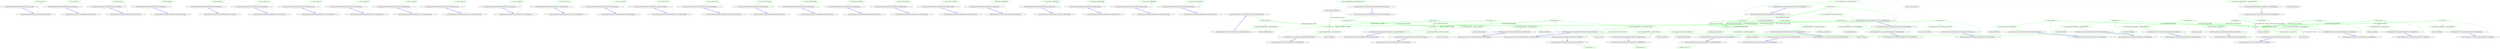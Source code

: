 digraph  {
d1 [cluster="Humanizer.NumberToNumberExtensions.Tens(int)", color=green, community=0, label="-1: return input*10;", span="18-18"];
d0 [cluster="Humanizer.NumberToNumberExtensions.Tens(int)", label="Entry Humanizer.NumberToNumberExtensions.Tens(int)", span="16-16"];
d2 [cluster="Humanizer.NumberToNumberExtensions.Tens(int)", label="Exit Humanizer.NumberToNumberExtensions.Tens(int)", span="16-16"];
d4 [cluster="Humanizer.NumberToNumberExtensions.Tens(uint)", color=green, community=0, label="-1: return input*10;", span="26-26"];
d3 [cluster="Humanizer.NumberToNumberExtensions.Tens(uint)", label="Entry Humanizer.NumberToNumberExtensions.Tens(uint)", span="24-24"];
d5 [cluster="Humanizer.NumberToNumberExtensions.Tens(uint)", label="Exit Humanizer.NumberToNumberExtensions.Tens(uint)", span="24-24"];
d7 [cluster="Humanizer.NumberToNumberExtensions.Tens(long)", color=green, community=0, label="-1: return input*10;", span="34-34"];
d6 [cluster="Humanizer.NumberToNumberExtensions.Tens(long)", label="Entry Humanizer.NumberToNumberExtensions.Tens(long)", span="32-32"];
d8 [cluster="Humanizer.NumberToNumberExtensions.Tens(long)", label="Exit Humanizer.NumberToNumberExtensions.Tens(long)", span="32-32"];
d10 [cluster="Humanizer.NumberToNumberExtensions.Tens(ulong)", color=green, community=0, label="-1: return input*10;", span="42-42"];
d9 [cluster="Humanizer.NumberToNumberExtensions.Tens(ulong)", label="Entry Humanizer.NumberToNumberExtensions.Tens(ulong)", span="40-40"];
d11 [cluster="Humanizer.NumberToNumberExtensions.Tens(ulong)", label="Exit Humanizer.NumberToNumberExtensions.Tens(ulong)", span="40-40"];
d13 [cluster="Humanizer.NumberToNumberExtensions.Tens(double)", color=green, community=0, label="-1: return input*10;", span="50-50"];
d12 [cluster="Humanizer.NumberToNumberExtensions.Tens(double)", label="Entry Humanizer.NumberToNumberExtensions.Tens(double)", span="48-48"];
d14 [cluster="Humanizer.NumberToNumberExtensions.Tens(double)", label="Exit Humanizer.NumberToNumberExtensions.Tens(double)", span="48-48"];
d16 [cluster="Humanizer.NumberToNumberExtensions.Hundreds(int)", color=green, community=0, label="-1: return input*100;", span="58-58"];
d15 [cluster="Humanizer.NumberToNumberExtensions.Hundreds(int)", label="Entry Humanizer.NumberToNumberExtensions.Hundreds(int)", span="56-56"];
d17 [cluster="Humanizer.NumberToNumberExtensions.Hundreds(int)", label="Exit Humanizer.NumberToNumberExtensions.Hundreds(int)", span="56-56"];
d19 [cluster="Humanizer.NumberToNumberExtensions.Hundreds(uint)", color=green, community=0, label="-1: return input*100;", span="66-66"];
d18 [cluster="Humanizer.NumberToNumberExtensions.Hundreds(uint)", label="Entry Humanizer.NumberToNumberExtensions.Hundreds(uint)", span="64-64"];
d20 [cluster="Humanizer.NumberToNumberExtensions.Hundreds(uint)", label="Exit Humanizer.NumberToNumberExtensions.Hundreds(uint)", span="64-64"];
d22 [cluster="Humanizer.NumberToNumberExtensions.Hundreds(long)", color=green, community=0, label="-1: return input*100;", span="74-74"];
d21 [cluster="Humanizer.NumberToNumberExtensions.Hundreds(long)", label="Entry Humanizer.NumberToNumberExtensions.Hundreds(long)", span="72-72"];
d23 [cluster="Humanizer.NumberToNumberExtensions.Hundreds(long)", label="Exit Humanizer.NumberToNumberExtensions.Hundreds(long)", span="72-72"];
d25 [cluster="Humanizer.NumberToNumberExtensions.Hundreds(ulong)", color=green, community=0, label="-1: return input*100;", span="82-82"];
d24 [cluster="Humanizer.NumberToNumberExtensions.Hundreds(ulong)", label="Entry Humanizer.NumberToNumberExtensions.Hundreds(ulong)", span="80-80"];
d26 [cluster="Humanizer.NumberToNumberExtensions.Hundreds(ulong)", label="Exit Humanizer.NumberToNumberExtensions.Hundreds(ulong)", span="80-80"];
d28 [cluster="Humanizer.NumberToNumberExtensions.Hundreds(double)", color=green, community=0, label="-1: return input*100;", span="90-90"];
d27 [cluster="Humanizer.NumberToNumberExtensions.Hundreds(double)", label="Entry Humanizer.NumberToNumberExtensions.Hundreds(double)", span="88-88"];
d29 [cluster="Humanizer.NumberToNumberExtensions.Hundreds(double)", label="Exit Humanizer.NumberToNumberExtensions.Hundreds(double)", span="88-88"];
d31 [cluster="Humanizer.NumberToNumberExtensions.Thousands(int)", color=green, community=0, label="-1: return input*1000;", span="98-98"];
d30 [cluster="Humanizer.NumberToNumberExtensions.Thousands(int)", label="Entry Humanizer.NumberToNumberExtensions.Thousands(int)", span="96-96"];
d32 [cluster="Humanizer.NumberToNumberExtensions.Thousands(int)", label="Exit Humanizer.NumberToNumberExtensions.Thousands(int)", span="96-96"];
d34 [cluster="Humanizer.NumberToNumberExtensions.Thousands(uint)", color=green, community=0, label="-1: return input*1000;", span="106-106"];
d33 [cluster="Humanizer.NumberToNumberExtensions.Thousands(uint)", label="Entry Humanizer.NumberToNumberExtensions.Thousands(uint)", span="104-104"];
d35 [cluster="Humanizer.NumberToNumberExtensions.Thousands(uint)", label="Exit Humanizer.NumberToNumberExtensions.Thousands(uint)", span="104-104"];
d37 [cluster="Humanizer.NumberToNumberExtensions.Thousands(long)", color=green, community=0, label="-1: return input*1000;", span="114-114"];
d36 [cluster="Humanizer.NumberToNumberExtensions.Thousands(long)", label="Entry Humanizer.NumberToNumberExtensions.Thousands(long)", span="112-112"];
d38 [cluster="Humanizer.NumberToNumberExtensions.Thousands(long)", label="Exit Humanizer.NumberToNumberExtensions.Thousands(long)", span="112-112"];
d40 [cluster="Humanizer.NumberToNumberExtensions.Thousands(ulong)", color=green, community=0, label="-1: return input*1000;", span="122-122"];
d39 [cluster="Humanizer.NumberToNumberExtensions.Thousands(ulong)", label="Entry Humanizer.NumberToNumberExtensions.Thousands(ulong)", span="120-120"];
d41 [cluster="Humanizer.NumberToNumberExtensions.Thousands(ulong)", label="Exit Humanizer.NumberToNumberExtensions.Thousands(ulong)", span="120-120"];
d43 [cluster="Humanizer.NumberToNumberExtensions.Thousands(double)", color=green, community=0, label="-1: return input*1000;", span="130-130"];
d42 [cluster="Humanizer.NumberToNumberExtensions.Thousands(double)", label="Entry Humanizer.NumberToNumberExtensions.Thousands(double)", span="128-128"];
d44 [cluster="Humanizer.NumberToNumberExtensions.Thousands(double)", label="Exit Humanizer.NumberToNumberExtensions.Thousands(double)", span="128-128"];
d46 [cluster="Humanizer.NumberToNumberExtensions.Millions(int)", color=green, community=0, label="-1: return input*1000000;", span="138-138"];
d45 [cluster="Humanizer.NumberToNumberExtensions.Millions(int)", label="Entry Humanizer.NumberToNumberExtensions.Millions(int)", span="136-136"];
d47 [cluster="Humanizer.NumberToNumberExtensions.Millions(int)", label="Exit Humanizer.NumberToNumberExtensions.Millions(int)", span="136-136"];
d49 [cluster="Humanizer.NumberToNumberExtensions.Millions(uint)", color=green, community=0, label="-1: return input*1000000;", span="146-146"];
d48 [cluster="Humanizer.NumberToNumberExtensions.Millions(uint)", label="Entry Humanizer.NumberToNumberExtensions.Millions(uint)", span="144-144"];
d50 [cluster="Humanizer.NumberToNumberExtensions.Millions(uint)", label="Exit Humanizer.NumberToNumberExtensions.Millions(uint)", span="144-144"];
d52 [cluster="Humanizer.NumberToNumberExtensions.Millions(long)", color=green, community=0, label="-1: return input*1000000;", span="154-154"];
d51 [cluster="Humanizer.NumberToNumberExtensions.Millions(long)", label="Entry Humanizer.NumberToNumberExtensions.Millions(long)", span="152-152"];
d53 [cluster="Humanizer.NumberToNumberExtensions.Millions(long)", label="Exit Humanizer.NumberToNumberExtensions.Millions(long)", span="152-152"];
d55 [cluster="Humanizer.NumberToNumberExtensions.Millions(ulong)", color=green, community=0, label="-1: return input*1000000;", span="162-162"];
d54 [cluster="Humanizer.NumberToNumberExtensions.Millions(ulong)", label="Entry Humanizer.NumberToNumberExtensions.Millions(ulong)", span="160-160"];
d56 [cluster="Humanizer.NumberToNumberExtensions.Millions(ulong)", label="Exit Humanizer.NumberToNumberExtensions.Millions(ulong)", span="160-160"];
d58 [cluster="Humanizer.NumberToNumberExtensions.Millions(double)", color=green, community=0, label="-1: return input*1000000;", span="170-170"];
d57 [cluster="Humanizer.NumberToNumberExtensions.Millions(double)", label="Entry Humanizer.NumberToNumberExtensions.Millions(double)", span="168-168"];
d59 [cluster="Humanizer.NumberToNumberExtensions.Millions(double)", label="Exit Humanizer.NumberToNumberExtensions.Millions(double)", span="168-168"];
d61 [cluster="Humanizer.NumberToNumberExtensions.Billions(int)", color=green, community=0, label="-1: return input*1000000000;", span="178-178"];
d60 [cluster="Humanizer.NumberToNumberExtensions.Billions(int)", label="Entry Humanizer.NumberToNumberExtensions.Billions(int)", span="176-176"];
d62 [cluster="Humanizer.NumberToNumberExtensions.Billions(int)", label="Exit Humanizer.NumberToNumberExtensions.Billions(int)", span="176-176"];
d64 [cluster="Humanizer.NumberToNumberExtensions.Billions(uint)", color=green, community=0, label="-1: return input*1000000000;", span="186-186"];
d63 [cluster="Humanizer.NumberToNumberExtensions.Billions(uint)", label="Entry Humanizer.NumberToNumberExtensions.Billions(uint)", span="184-184"];
d65 [cluster="Humanizer.NumberToNumberExtensions.Billions(uint)", label="Exit Humanizer.NumberToNumberExtensions.Billions(uint)", span="184-184"];
d67 [cluster="Humanizer.NumberToNumberExtensions.Billions(long)", color=green, community=0, label="-1: return input*1000000000;", span="194-194"];
d66 [cluster="Humanizer.NumberToNumberExtensions.Billions(long)", label="Entry Humanizer.NumberToNumberExtensions.Billions(long)", span="192-192"];
d68 [cluster="Humanizer.NumberToNumberExtensions.Billions(long)", label="Exit Humanizer.NumberToNumberExtensions.Billions(long)", span="192-192"];
d70 [cluster="Humanizer.NumberToNumberExtensions.Billions(ulong)", color=green, community=0, label="-1: return input*1000000000;", span="202-202"];
d69 [cluster="Humanizer.NumberToNumberExtensions.Billions(ulong)", label="Entry Humanizer.NumberToNumberExtensions.Billions(ulong)", span="200-200"];
d71 [cluster="Humanizer.NumberToNumberExtensions.Billions(ulong)", label="Exit Humanizer.NumberToNumberExtensions.Billions(ulong)", span="200-200"];
d73 [cluster="Humanizer.NumberToNumberExtensions.Billions(double)", color=green, community=0, label="-1: return input*1000000000;", span="210-210"];
d72 [cluster="Humanizer.NumberToNumberExtensions.Billions(double)", label="Entry Humanizer.NumberToNumberExtensions.Billions(double)", span="208-208"];
d74 [cluster="Humanizer.NumberToNumberExtensions.Billions(double)", label="Exit Humanizer.NumberToNumberExtensions.Billions(double)", span="208-208"];
m0_96 [cluster="Humanizer.Tests.NumberToNumberTests.DoubleToMillions()", file="NumberToNumberTests.cs", label="Entry Humanizer.Tests.NumberToNumberTests.DoubleToMillions()", span="140-140"];
m0_97 [cluster="Humanizer.Tests.NumberToNumberTests.DoubleToMillions()", color=green, community=0, file="NumberToNumberTests.cs", label="-1: double number = 4", span="142-142"];
m0_98 [cluster="Humanizer.Tests.NumberToNumberTests.DoubleToMillions()", color=green, community=0, file="NumberToNumberTests.cs", label="-1: Assert.Equal(4000000d, number.Millions())", span="143-143"];
m0_99 [cluster="Humanizer.Tests.NumberToNumberTests.DoubleToMillions()", file="NumberToNumberTests.cs", label="Exit Humanizer.Tests.NumberToNumberTests.DoubleToMillions()", span="140-140"];
m0_80 [cluster="int.Millions()", file="NumberToNumberTests.cs", label="Entry int.Millions()", span="136-136"];
m0_71 [cluster="Humanizer.Tests.NumberToNumberTests.DoubleToThousands()", file="NumberToNumberTests.cs", label="Entry Humanizer.Tests.NumberToNumberTests.DoubleToThousands()", span="105-105"];
m0_72 [cluster="Humanizer.Tests.NumberToNumberTests.DoubleToThousands()", color=green, community=0, file="NumberToNumberTests.cs", label="-1: double number = 3", span="107-107"];
m0_73 [cluster="Humanizer.Tests.NumberToNumberTests.DoubleToThousands()", color=green, community=0, file="NumberToNumberTests.cs", label="-1: Assert.Equal(3000d, number.Thousands())", span="108-108"];
m0_74 [cluster="Humanizer.Tests.NumberToNumberTests.DoubleToThousands()", file="NumberToNumberTests.cs", label="Exit Humanizer.Tests.NumberToNumberTests.DoubleToThousands()", span="105-105"];
m0_85 [cluster="uint.Millions()", file="NumberToNumberTests.cs", label="Entry uint.Millions()", span="144-144"];
m0_125 [cluster="double.Billions()", file="NumberToNumberTests.cs", label="Entry double.Billions()", span="208-208"];
m0_116 [cluster="Humanizer.Tests.NumberToNumberTests.UlongToBillions()", file="NumberToNumberTests.cs", label="Entry Humanizer.Tests.NumberToNumberTests.UlongToBillions()", span="168-168"];
m0_117 [cluster="Humanizer.Tests.NumberToNumberTests.UlongToBillions()", color=green, community=0, file="NumberToNumberTests.cs", label="-1: ulong number = 1", span="170-170"];
m0_118 [cluster="Humanizer.Tests.NumberToNumberTests.UlongToBillions()", color=green, community=0, file="NumberToNumberTests.cs", label="-1: Assert.Equal(1000000000UL, number.Billions())", span="171-171"];
m0_119 [cluster="Humanizer.Tests.NumberToNumberTests.UlongToBillions()", file="NumberToNumberTests.cs", label="Exit Humanizer.Tests.NumberToNumberTests.UlongToBillions()", span="168-168"];
m0_31 [cluster="Humanizer.Tests.NumberToNumberTests.UintToHundreds()", file="NumberToNumberTests.cs", label="Entry Humanizer.Tests.NumberToNumberTests.UintToHundreds()", span="49-49"];
m0_32 [cluster="Humanizer.Tests.NumberToNumberTests.UintToHundreds()", color=green, community=0, file="NumberToNumberTests.cs", label="-1: uint number = 2", span="51-51"];
m0_33 [cluster="Humanizer.Tests.NumberToNumberTests.UintToHundreds()", color=green, community=0, file="NumberToNumberTests.cs", label="-1: Assert.Equal(200U, number.Hundreds())", span="52-52"];
m0_34 [cluster="Humanizer.Tests.NumberToNumberTests.UintToHundreds()", file="NumberToNumberTests.cs", label="Exit Humanizer.Tests.NumberToNumberTests.UintToHundreds()", span="49-49"];
m0_45 [cluster="ulong.Hundreds()", file="NumberToNumberTests.cs", label="Entry ulong.Hundreds()", span="80-80"];
m0_5 [cluster="Unk.Equal", file="NumberToNumberTests.cs", label="Entry Unk.Equal", span=""];
m0_60 [cluster="uint.Thousands()", file="NumberToNumberTests.cs", label="Entry uint.Thousands()", span="104-104"];
m0_6 [cluster="Humanizer.Tests.NumberToNumberTests.UintToTens()", file="NumberToNumberTests.cs", label="Entry Humanizer.Tests.NumberToNumberTests.UintToTens()", span="14-14"];
m0_7 [cluster="Humanizer.Tests.NumberToNumberTests.UintToTens()", color=green, community=0, file="NumberToNumberTests.cs", label="-1: uint number = 1", span="16-16"];
m0_8 [cluster="Humanizer.Tests.NumberToNumberTests.UintToTens()", color=green, community=0, file="NumberToNumberTests.cs", label="-1: Assert.Equal(10U, number.Tens())", span="17-17"];
m0_9 [cluster="Humanizer.Tests.NumberToNumberTests.UintToTens()", file="NumberToNumberTests.cs", label="Exit Humanizer.Tests.NumberToNumberTests.UintToTens()", span="14-14"];
m0_110 [cluster="uint.Billions()", file="NumberToNumberTests.cs", label="Entry uint.Billions()", span="184-184"];
m0_120 [cluster="ulong.Billions()", file="NumberToNumberTests.cs", label="Entry ulong.Billions()", span="200-200"];
m0_41 [cluster="Humanizer.Tests.NumberToNumberTests.UlongToHundreds()", file="NumberToNumberTests.cs", label="Entry Humanizer.Tests.NumberToNumberTests.UlongToHundreds()", span="63-63"];
m0_42 [cluster="Humanizer.Tests.NumberToNumberTests.UlongToHundreds()", color=green, community=0, file="NumberToNumberTests.cs", label="-1: ulong number = 2", span="65-65"];
m0_43 [cluster="Humanizer.Tests.NumberToNumberTests.UlongToHundreds()", color=green, community=0, file="NumberToNumberTests.cs", label="-1: Assert.Equal(200UL, number.Hundreds())", span="66-66"];
m0_44 [cluster="Humanizer.Tests.NumberToNumberTests.UlongToHundreds()", file="NumberToNumberTests.cs", label="Exit Humanizer.Tests.NumberToNumberTests.UlongToHundreds()", span="63-63"];
m0_21 [cluster="Humanizer.Tests.NumberToNumberTests.DoubleToTens()", file="NumberToNumberTests.cs", label="Entry Humanizer.Tests.NumberToNumberTests.DoubleToTens()", span="35-35"];
m0_22 [cluster="Humanizer.Tests.NumberToNumberTests.DoubleToTens()", color=green, community=0, file="NumberToNumberTests.cs", label="-1: double number = 1", span="37-37"];
m0_23 [cluster="Humanizer.Tests.NumberToNumberTests.DoubleToTens()", color=green, community=0, file="NumberToNumberTests.cs", label="-1: Assert.Equal(10d, number.Tens())", span="38-38"];
m0_24 [cluster="Humanizer.Tests.NumberToNumberTests.DoubleToTens()", file="NumberToNumberTests.cs", label="Exit Humanizer.Tests.NumberToNumberTests.DoubleToTens()", span="35-35"];
m0_50 [cluster="double.Hundreds()", file="NumberToNumberTests.cs", label="Entry double.Hundreds()", span="88-88"];
m0_35 [cluster="uint.Hundreds()", file="NumberToNumberTests.cs", label="Entry uint.Hundreds()", span="64-64"];
m0_111 [cluster="Humanizer.Tests.NumberToNumberTests.LongToBillions()", file="NumberToNumberTests.cs", label="Entry Humanizer.Tests.NumberToNumberTests.LongToBillions()", span="161-161"];
m0_112 [cluster="Humanizer.Tests.NumberToNumberTests.LongToBillions()", color=green, community=0, file="NumberToNumberTests.cs", label="-1: long number = 1", span="163-163"];
m0_113 [cluster="Humanizer.Tests.NumberToNumberTests.LongToBillions()", color=green, community=0, file="NumberToNumberTests.cs", label="-1: Assert.Equal(1000000000L, number.Billions())", span="164-164"];
m0_114 [cluster="Humanizer.Tests.NumberToNumberTests.LongToBillions()", file="NumberToNumberTests.cs", label="Exit Humanizer.Tests.NumberToNumberTests.LongToBillions()", span="161-161"];
m0_121 [cluster="Humanizer.Tests.NumberToNumberTests.DoubleToBillions()", file="NumberToNumberTests.cs", label="Entry Humanizer.Tests.NumberToNumberTests.DoubleToBillions()", span="175-175"];
m0_122 [cluster="Humanizer.Tests.NumberToNumberTests.DoubleToBillions()", color=green, community=0, file="NumberToNumberTests.cs", label="-1: double number = 1", span="177-177"];
m0_123 [cluster="Humanizer.Tests.NumberToNumberTests.DoubleToBillions()", color=green, community=0, file="NumberToNumberTests.cs", label="-1: Assert.Equal(1000000000d, number.Billions())", span="178-178"];
m0_124 [cluster="Humanizer.Tests.NumberToNumberTests.DoubleToBillions()", file="NumberToNumberTests.cs", label="Exit Humanizer.Tests.NumberToNumberTests.DoubleToBillions()", span="175-175"];
m0_61 [cluster="Humanizer.Tests.NumberToNumberTests.LongToThousands()", file="NumberToNumberTests.cs", label="Entry Humanizer.Tests.NumberToNumberTests.LongToThousands()", span="91-91"];
m0_62 [cluster="Humanizer.Tests.NumberToNumberTests.LongToThousands()", color=green, community=0, file="NumberToNumberTests.cs", label="-1: long number = 3", span="93-93"];
m0_63 [cluster="Humanizer.Tests.NumberToNumberTests.LongToThousands()", color=green, community=0, file="NumberToNumberTests.cs", label="-1: Assert.Equal(3000L, number.Thousands())", span="94-94"];
m0_64 [cluster="Humanizer.Tests.NumberToNumberTests.LongToThousands()", file="NumberToNumberTests.cs", label="Exit Humanizer.Tests.NumberToNumberTests.LongToThousands()", span="91-91"];
m0_55 [cluster="int.Thousands()", file="NumberToNumberTests.cs", label="Entry int.Thousands()", span="96-96"];
m0_20 [cluster="ulong.Tens()", file="NumberToNumberTests.cs", label="Entry ulong.Tens()", span="40-40"];
m0_81 [cluster="Humanizer.Tests.NumberToNumberTests.UintToMillions()", file="NumberToNumberTests.cs", label="Entry Humanizer.Tests.NumberToNumberTests.UintToMillions()", span="119-119"];
m0_82 [cluster="Humanizer.Tests.NumberToNumberTests.UintToMillions()", color=green, community=0, file="NumberToNumberTests.cs", label="-1: uint number = 4", span="121-121"];
m0_83 [cluster="Humanizer.Tests.NumberToNumberTests.UintToMillions()", color=green, community=0, file="NumberToNumberTests.cs", label="-1: Assert.Equal(4000000U, number.Millions())", span="122-122"];
m0_84 [cluster="Humanizer.Tests.NumberToNumberTests.UintToMillions()", file="NumberToNumberTests.cs", label="Exit Humanizer.Tests.NumberToNumberTests.UintToMillions()", span="119-119"];
m0_115 [cluster="long.Billions()", file="NumberToNumberTests.cs", label="Entry long.Billions()", span="192-192"];
m0_76 [cluster="Humanizer.Tests.NumberToNumberTests.IntToMillions()", file="NumberToNumberTests.cs", label="Entry Humanizer.Tests.NumberToNumberTests.IntToMillions()", span="112-112"];
m0_77 [cluster="Humanizer.Tests.NumberToNumberTests.IntToMillions()", color=green, community=0, file="NumberToNumberTests.cs", label="-1: int number = 4", span="114-114"];
m0_78 [cluster="Humanizer.Tests.NumberToNumberTests.IntToMillions()", color=green, community=0, file="NumberToNumberTests.cs", label="-1: Assert.Equal(4000000, number.Millions())", span="115-115"];
m0_79 [cluster="Humanizer.Tests.NumberToNumberTests.IntToMillions()", file="NumberToNumberTests.cs", label="Exit Humanizer.Tests.NumberToNumberTests.IntToMillions()", span="112-112"];
m0_66 [cluster="Humanizer.Tests.NumberToNumberTests.UlongToThousands()", file="NumberToNumberTests.cs", label="Entry Humanizer.Tests.NumberToNumberTests.UlongToThousands()", span="98-98"];
m0_67 [cluster="Humanizer.Tests.NumberToNumberTests.UlongToThousands()", color=green, community=0, file="NumberToNumberTests.cs", label="-1: ulong number = 3", span="100-100"];
m0_68 [cluster="Humanizer.Tests.NumberToNumberTests.UlongToThousands()", color=green, community=0, file="NumberToNumberTests.cs", label="-1: Assert.Equal(3000UL, number.Thousands())", span="101-101"];
m0_69 [cluster="Humanizer.Tests.NumberToNumberTests.UlongToThousands()", file="NumberToNumberTests.cs", label="Exit Humanizer.Tests.NumberToNumberTests.UlongToThousands()", span="98-98"];
m0_25 [cluster="double.Tens()", file="NumberToNumberTests.cs", label="Entry double.Tens()", span="48-48"];
m0_30 [cluster="int.Hundreds()", file="NumberToNumberTests.cs", label="Entry int.Hundreds()", span="56-56"];
m0_86 [cluster="Humanizer.Tests.NumberToNumberTests.LongToMillions()", file="NumberToNumberTests.cs", label="Entry Humanizer.Tests.NumberToNumberTests.LongToMillions()", span="126-126"];
m0_87 [cluster="Humanizer.Tests.NumberToNumberTests.LongToMillions()", color=green, community=0, file="NumberToNumberTests.cs", label="-1: long number = 4", span="128-128"];
m0_88 [cluster="Humanizer.Tests.NumberToNumberTests.LongToMillions()", color=green, community=0, file="NumberToNumberTests.cs", label="-1: Assert.Equal(4000000L, number.Millions())", span="129-129"];
m0_89 [cluster="Humanizer.Tests.NumberToNumberTests.LongToMillions()", file="NumberToNumberTests.cs", label="Exit Humanizer.Tests.NumberToNumberTests.LongToMillions()", span="126-126"];
m0_4 [cluster="int.Tens()", file="NumberToNumberTests.cs", label="Entry int.Tens()", span="16-16"];
m0_51 [cluster="Humanizer.Tests.NumberToNumberTests.IntToThousands()", file="NumberToNumberTests.cs", label="Entry Humanizer.Tests.NumberToNumberTests.IntToThousands()", span="77-77"];
m0_52 [cluster="Humanizer.Tests.NumberToNumberTests.IntToThousands()", color=green, community=0, file="NumberToNumberTests.cs", label="-1: int number = 3", span="79-79"];
m0_53 [cluster="Humanizer.Tests.NumberToNumberTests.IntToThousands()", color=green, community=0, file="NumberToNumberTests.cs", label="-1: Assert.Equal(3000, number.Thousands())", span="80-80"];
m0_54 [cluster="Humanizer.Tests.NumberToNumberTests.IntToThousands()", file="NumberToNumberTests.cs", label="Exit Humanizer.Tests.NumberToNumberTests.IntToThousands()", span="77-77"];
m0_90 [cluster="long.Millions()", file="NumberToNumberTests.cs", label="Entry long.Millions()", span="152-152"];
m0_105 [cluster="int.Billions()", file="NumberToNumberTests.cs", label="Entry int.Billions()", span="176-176"];
m0_11 [cluster="Humanizer.Tests.NumberToNumberTests.LongToTens()", file="NumberToNumberTests.cs", label="Entry Humanizer.Tests.NumberToNumberTests.LongToTens()", span="21-21"];
m0_12 [cluster="Humanizer.Tests.NumberToNumberTests.LongToTens()", color=green, community=0, file="NumberToNumberTests.cs", label="-1: long number = 1", span="23-23"];
m0_13 [cluster="Humanizer.Tests.NumberToNumberTests.LongToTens()", color=green, community=0, file="NumberToNumberTests.cs", label="-1: Assert.Equal(10L, number.Tens())", span="24-24"];
m0_14 [cluster="Humanizer.Tests.NumberToNumberTests.LongToTens()", file="NumberToNumberTests.cs", label="Exit Humanizer.Tests.NumberToNumberTests.LongToTens()", span="21-21"];
m0_75 [cluster="double.Thousands()", file="NumberToNumberTests.cs", label="Entry double.Thousands()", span="128-128"];
m0_15 [cluster="long.Tens()", file="NumberToNumberTests.cs", label="Entry long.Tens()", span="32-32"];
m0_106 [cluster="Humanizer.Tests.NumberToNumberTests.UintToBillions()", file="NumberToNumberTests.cs", label="Entry Humanizer.Tests.NumberToNumberTests.UintToBillions()", span="154-154"];
m0_107 [cluster="Humanizer.Tests.NumberToNumberTests.UintToBillions()", color=green, community=0, file="NumberToNumberTests.cs", label="-1: uint number = 1", span="156-156"];
m0_108 [cluster="Humanizer.Tests.NumberToNumberTests.UintToBillions()", color=green, community=0, file="NumberToNumberTests.cs", label="-1: Assert.Equal(1000000000U, number.Billions())", span="157-157"];
m0_109 [cluster="Humanizer.Tests.NumberToNumberTests.UintToBillions()", file="NumberToNumberTests.cs", label="Exit Humanizer.Tests.NumberToNumberTests.UintToBillions()", span="154-154"];
m0_65 [cluster="long.Thousands()", file="NumberToNumberTests.cs", label="Entry long.Thousands()", span="112-112"];
m0_95 [cluster="ulong.Millions()", file="NumberToNumberTests.cs", label="Entry ulong.Millions()", span="160-160"];
m0_26 [cluster="Humanizer.Tests.NumberToNumberTests.IntToHundreds()", file="NumberToNumberTests.cs", label="Entry Humanizer.Tests.NumberToNumberTests.IntToHundreds()", span="42-42"];
m0_27 [cluster="Humanizer.Tests.NumberToNumberTests.IntToHundreds()", color=green, community=0, file="NumberToNumberTests.cs", label="-1: int number = 2", span="44-44"];
m0_28 [cluster="Humanizer.Tests.NumberToNumberTests.IntToHundreds()", color=green, community=0, file="NumberToNumberTests.cs", label="-1: Assert.Equal(200, number.Hundreds())", span="45-45"];
m0_29 [cluster="Humanizer.Tests.NumberToNumberTests.IntToHundreds()", file="NumberToNumberTests.cs", label="Exit Humanizer.Tests.NumberToNumberTests.IntToHundreds()", span="42-42"];
m0_46 [cluster="Humanizer.Tests.NumberToNumberTests.DoubleToHundreds()", file="NumberToNumberTests.cs", label="Entry Humanizer.Tests.NumberToNumberTests.DoubleToHundreds()", span="70-70"];
m0_47 [cluster="Humanizer.Tests.NumberToNumberTests.DoubleToHundreds()", color=green, community=0, file="NumberToNumberTests.cs", label="-1: double number = 2", span="72-72"];
m0_48 [cluster="Humanizer.Tests.NumberToNumberTests.DoubleToHundreds()", color=green, community=0, file="NumberToNumberTests.cs", label="-1: Assert.Equal(200d, number.Hundreds())", span="73-73"];
m0_49 [cluster="Humanizer.Tests.NumberToNumberTests.DoubleToHundreds()", file="NumberToNumberTests.cs", label="Exit Humanizer.Tests.NumberToNumberTests.DoubleToHundreds()", span="70-70"];
m0_16 [cluster="Humanizer.Tests.NumberToNumberTests.UlongToTens()", file="NumberToNumberTests.cs", label="Entry Humanizer.Tests.NumberToNumberTests.UlongToTens()", span="28-28"];
m0_17 [cluster="Humanizer.Tests.NumberToNumberTests.UlongToTens()", color=green, community=0, file="NumberToNumberTests.cs", label="-1: ulong number = 1", span="30-30"];
m0_18 [cluster="Humanizer.Tests.NumberToNumberTests.UlongToTens()", color=green, community=0, file="NumberToNumberTests.cs", label="-1: Assert.Equal(10UL, number.Tens())", span="31-31"];
m0_19 [cluster="Humanizer.Tests.NumberToNumberTests.UlongToTens()", file="NumberToNumberTests.cs", label="Exit Humanizer.Tests.NumberToNumberTests.UlongToTens()", span="28-28"];
m0_36 [cluster="Humanizer.Tests.NumberToNumberTests.LongToHundreds()", file="NumberToNumberTests.cs", label="Entry Humanizer.Tests.NumberToNumberTests.LongToHundreds()", span="56-56"];
m0_37 [cluster="Humanizer.Tests.NumberToNumberTests.LongToHundreds()", color=green, community=0, file="NumberToNumberTests.cs", label="-1: long number = 2", span="58-58"];
m0_38 [cluster="Humanizer.Tests.NumberToNumberTests.LongToHundreds()", color=green, community=0, file="NumberToNumberTests.cs", label="-1: Assert.Equal(200L, number.Hundreds())", span="59-59"];
m0_39 [cluster="Humanizer.Tests.NumberToNumberTests.LongToHundreds()", file="NumberToNumberTests.cs", label="Exit Humanizer.Tests.NumberToNumberTests.LongToHundreds()", span="56-56"];
m0_40 [cluster="long.Hundreds()", file="NumberToNumberTests.cs", label="Entry long.Hundreds()", span="72-72"];
m0_91 [cluster="Humanizer.Tests.NumberToNumberTests.UlongToMillions()", file="NumberToNumberTests.cs", label="Entry Humanizer.Tests.NumberToNumberTests.UlongToMillions()", span="133-133"];
m0_92 [cluster="Humanizer.Tests.NumberToNumberTests.UlongToMillions()", color=green, community=0, file="NumberToNumberTests.cs", label="-1: ulong number = 4", span="135-135"];
m0_93 [cluster="Humanizer.Tests.NumberToNumberTests.UlongToMillions()", color=green, community=0, file="NumberToNumberTests.cs", label="-1: Assert.Equal(4000000UL, number.Millions())", span="136-136"];
m0_94 [cluster="Humanizer.Tests.NumberToNumberTests.UlongToMillions()", file="NumberToNumberTests.cs", label="Exit Humanizer.Tests.NumberToNumberTests.UlongToMillions()", span="133-133"];
m0_70 [cluster="ulong.Thousands()", file="NumberToNumberTests.cs", label="Entry ulong.Thousands()", span="120-120"];
m0_100 [cluster="double.Millions()", file="NumberToNumberTests.cs", label="Entry double.Millions()", span="168-168"];
m0_101 [cluster="Humanizer.Tests.NumberToNumberTests.IntToBillions()", file="NumberToNumberTests.cs", label="Entry Humanizer.Tests.NumberToNumberTests.IntToBillions()", span="147-147"];
m0_102 [cluster="Humanizer.Tests.NumberToNumberTests.IntToBillions()", color=green, community=0, file="NumberToNumberTests.cs", label="-1: int number = 1", span="149-149"];
m0_103 [cluster="Humanizer.Tests.NumberToNumberTests.IntToBillions()", color=green, community=0, file="NumberToNumberTests.cs", label="-1: Assert.Equal(1000000000, number.Billions())", span="150-150"];
m0_104 [cluster="Humanizer.Tests.NumberToNumberTests.IntToBillions()", file="NumberToNumberTests.cs", label="Exit Humanizer.Tests.NumberToNumberTests.IntToBillions()", span="147-147"];
m0_0 [cluster="Humanizer.Tests.NumberToNumberTests.IntToTens()", file="NumberToNumberTests.cs", label="Entry Humanizer.Tests.NumberToNumberTests.IntToTens()", span="7-7"];
m0_1 [cluster="Humanizer.Tests.NumberToNumberTests.IntToTens()", color=green, community=0, file="NumberToNumberTests.cs", label="-1: int number = 1", span="9-9"];
m0_2 [cluster="Humanizer.Tests.NumberToNumberTests.IntToTens()", color=green, community=0, file="NumberToNumberTests.cs", label="-1: Assert.Equal(10, number.Tens())", span="10-10"];
m0_3 [cluster="Humanizer.Tests.NumberToNumberTests.IntToTens()", file="NumberToNumberTests.cs", label="Exit Humanizer.Tests.NumberToNumberTests.IntToTens()", span="7-7"];
m0_56 [cluster="Humanizer.Tests.NumberToNumberTests.UintToThousands()", file="NumberToNumberTests.cs", label="Entry Humanizer.Tests.NumberToNumberTests.UintToThousands()", span="84-84"];
m0_57 [cluster="Humanizer.Tests.NumberToNumberTests.UintToThousands()", color=green, community=0, file="NumberToNumberTests.cs", label="-1: uint number = 3", span="86-86"];
m0_58 [cluster="Humanizer.Tests.NumberToNumberTests.UintToThousands()", color=green, community=0, file="NumberToNumberTests.cs", label="-1: Assert.Equal(3000U, number.Thousands())", span="87-87"];
m0_59 [cluster="Humanizer.Tests.NumberToNumberTests.UintToThousands()", file="NumberToNumberTests.cs", label="Exit Humanizer.Tests.NumberToNumberTests.UintToThousands()", span="84-84"];
m0_10 [cluster="uint.Tens()", file="NumberToNumberTests.cs", label="Entry uint.Tens()", span="24-24"];
d1 -> d2  [color=green, key=0, style=solid];
d0 -> d1  [color=green, key=0, style=solid];
d2 -> d0  [color=blue, key=0, style=bold];
d4 -> d5  [color=green, key=0, style=solid];
d3 -> d4  [color=green, key=0, style=solid];
d5 -> d3  [color=blue, key=0, style=bold];
d7 -> d8  [color=green, key=0, style=solid];
d6 -> d7  [color=green, key=0, style=solid];
d8 -> d6  [color=blue, key=0, style=bold];
d10 -> d11  [color=green, key=0, style=solid];
d9 -> d10  [color=green, key=0, style=solid];
d11 -> d9  [color=blue, key=0, style=bold];
d13 -> d14  [color=green, key=0, style=solid];
d12 -> d13  [color=green, key=0, style=solid];
d14 -> d12  [color=blue, key=0, style=bold];
d16 -> d17  [color=green, key=0, style=solid];
d15 -> d16  [color=green, key=0, style=solid];
d17 -> d15  [color=blue, key=0, style=bold];
d19 -> d20  [color=green, key=0, style=solid];
d18 -> d19  [color=green, key=0, style=solid];
d20 -> d18  [color=blue, key=0, style=bold];
d22 -> d23  [color=green, key=0, style=solid];
d21 -> d22  [color=green, key=0, style=solid];
d23 -> d21  [color=blue, key=0, style=bold];
d25 -> d26  [color=green, key=0, style=solid];
d24 -> d25  [color=green, key=0, style=solid];
d26 -> d24  [color=blue, key=0, style=bold];
d28 -> d29  [color=green, key=0, style=solid];
d27 -> d28  [color=green, key=0, style=solid];
d29 -> d27  [color=blue, key=0, style=bold];
d31 -> d32  [color=green, key=0, style=solid];
d30 -> d31  [color=green, key=0, style=solid];
d32 -> d30  [color=blue, key=0, style=bold];
d34 -> d35  [color=green, key=0, style=solid];
d33 -> d34  [color=green, key=0, style=solid];
d35 -> d33  [color=blue, key=0, style=bold];
d37 -> d38  [color=green, key=0, style=solid];
d36 -> d37  [color=green, key=0, style=solid];
d38 -> d36  [color=blue, key=0, style=bold];
d40 -> d41  [color=green, key=0, style=solid];
d39 -> d40  [color=green, key=0, style=solid];
d41 -> d39  [color=blue, key=0, style=bold];
d43 -> d44  [color=green, key=0, style=solid];
d42 -> d43  [color=green, key=0, style=solid];
d44 -> d42  [color=blue, key=0, style=bold];
d46 -> d47  [color=green, key=0, style=solid];
d45 -> d46  [color=green, key=0, style=solid];
d47 -> d45  [color=blue, key=0, style=bold];
d49 -> d50  [color=green, key=0, style=solid];
d48 -> d49  [color=green, key=0, style=solid];
d50 -> d48  [color=blue, key=0, style=bold];
d52 -> d53  [color=green, key=0, style=solid];
d51 -> d52  [color=green, key=0, style=solid];
d53 -> d51  [color=blue, key=0, style=bold];
d55 -> d56  [color=green, key=0, style=solid];
d54 -> d55  [color=green, key=0, style=solid];
d56 -> d54  [color=blue, key=0, style=bold];
d58 -> d59  [color=green, key=0, style=solid];
d57 -> d58  [color=green, key=0, style=solid];
d59 -> d57  [color=blue, key=0, style=bold];
d61 -> d62  [color=green, key=0, style=solid];
d60 -> d61  [color=green, key=0, style=solid];
d62 -> d60  [color=blue, key=0, style=bold];
d64 -> d65  [color=green, key=0, style=solid];
d63 -> d64  [color=green, key=0, style=solid];
d65 -> d63  [color=blue, key=0, style=bold];
d67 -> d68  [color=green, key=0, style=solid];
d66 -> d67  [color=green, key=0, style=solid];
d68 -> d66  [color=blue, key=0, style=bold];
d70 -> d71  [color=green, key=0, style=solid];
d69 -> d70  [color=green, key=0, style=solid];
d71 -> d69  [color=blue, key=0, style=bold];
d73 -> d74  [color=green, key=0, style=solid];
d72 -> d73  [color=green, key=0, style=solid];
d74 -> d72  [color=blue, key=0, style=bold];
m0_96 -> m0_97  [color=green, key=0, style=solid];
m0_97 -> m0_77  [color=green, key=3, label="Local variable double number", style=bold];
m0_97 -> m0_98  [color=green, key=0, style=solid];
m0_98 -> m0_99  [color=green, key=0, style=solid];
m0_98 -> m0_100  [color=green, key=2, style=dotted];
m0_98 -> m0_5  [color=green, key=2, style=dotted];
m0_99 -> m0_96  [color=blue, key=0, style=bold];
m0_71 -> m0_72  [color=green, key=0, style=solid];
m0_72 -> m0_52  [color=green, key=3, label="Local variable double number", style=bold];
m0_72 -> m0_73  [color=green, key=0, style=solid];
m0_73 -> m0_74  [color=green, key=0, style=solid];
m0_73 -> m0_75  [color=green, key=2, style=dotted];
m0_73 -> m0_5  [color=green, key=2, style=dotted];
m0_74 -> m0_71  [color=blue, key=0, style=bold];
m0_116 -> m0_117  [color=green, key=0, style=solid];
m0_117 -> m0_1  [color=green, key=3, label="Local variable ulong number", style=bold];
m0_117 -> m0_118  [color=green, key=0, style=solid];
m0_118 -> m0_119  [color=green, key=0, style=solid];
m0_118 -> m0_120  [color=green, key=2, style=dotted];
m0_118 -> m0_5  [color=green, key=2, style=dotted];
m0_119 -> m0_116  [color=blue, key=0, style=bold];
m0_31 -> m0_32  [color=green, key=0, style=solid];
m0_32 -> m0_27  [color=green, key=3, label="Local variable uint number", style=bold];
m0_32 -> m0_33  [color=green, key=0, style=solid];
m0_33 -> m0_34  [color=green, key=0, style=solid];
m0_33 -> m0_35  [color=green, key=2, style=dotted];
m0_33 -> m0_5  [color=green, key=2, style=dotted];
m0_34 -> m0_31  [color=blue, key=0, style=bold];
m0_6 -> m0_7  [color=green, key=0, style=solid];
m0_7 -> m0_8  [color=green, key=0, style=solid];
m0_8 -> m0_9  [color=green, key=0, style=solid];
m0_8 -> m0_10  [color=green, key=2, style=dotted];
m0_8 -> m0_5  [color=green, key=2, style=dotted];
m0_9 -> m0_6  [color=blue, key=0, style=bold];
m0_41 -> m0_42  [color=green, key=0, style=solid];
m0_42 -> m0_27  [color=green, key=3, label="Local variable ulong number", style=bold];
m0_42 -> m0_43  [color=green, key=0, style=solid];
m0_43 -> m0_44  [color=green, key=0, style=solid];
m0_43 -> m0_45  [color=green, key=2, style=dotted];
m0_43 -> m0_5  [color=green, key=2, style=dotted];
m0_44 -> m0_41  [color=blue, key=0, style=bold];
m0_21 -> m0_22  [color=green, key=0, style=solid];
m0_22 -> m0_1  [color=green, key=3, label="Local variable double number", style=bold];
m0_22 -> m0_23  [color=green, key=0, style=solid];
m0_23 -> m0_24  [color=green, key=0, style=solid];
m0_23 -> m0_25  [color=green, key=2, style=dotted];
m0_23 -> m0_5  [color=green, key=2, style=dotted];
m0_24 -> m0_21  [color=blue, key=0, style=bold];
m0_111 -> m0_112  [color=green, key=0, style=solid];
m0_112 -> m0_1  [color=green, key=3, label="Local variable long number", style=bold];
m0_112 -> m0_113  [color=green, key=0, style=solid];
m0_113 -> m0_114  [color=green, key=0, style=solid];
m0_113 -> m0_115  [color=green, key=2, style=dotted];
m0_113 -> m0_5  [color=green, key=2, style=dotted];
m0_114 -> m0_111  [color=blue, key=0, style=bold];
m0_121 -> m0_122  [color=green, key=0, style=solid];
m0_122 -> m0_1  [color=green, key=3, label="Local variable double number", style=bold];
m0_122 -> m0_123  [color=green, key=0, style=solid];
m0_123 -> m0_124  [color=green, key=0, style=solid];
m0_123 -> m0_125  [color=green, key=2, style=dotted];
m0_123 -> m0_5  [color=green, key=2, style=dotted];
m0_124 -> m0_121  [color=blue, key=0, style=bold];
m0_61 -> m0_62  [color=green, key=0, style=solid];
m0_62 -> m0_52  [color=green, key=3, label="Local variable long number", style=bold];
m0_62 -> m0_63  [color=green, key=0, style=solid];
m0_63 -> m0_64  [color=green, key=0, style=solid];
m0_63 -> m0_65  [color=green, key=2, style=dotted];
m0_63 -> m0_5  [color=green, key=2, style=dotted];
m0_64 -> m0_61  [color=blue, key=0, style=bold];
m0_81 -> m0_82  [color=green, key=0, style=solid];
m0_82 -> m0_77  [color=green, key=3, label="Local variable uint number", style=bold];
m0_82 -> m0_83  [color=green, key=0, style=solid];
m0_83 -> m0_84  [color=green, key=0, style=solid];
m0_83 -> m0_85  [color=green, key=2, style=dotted];
m0_83 -> m0_5  [color=green, key=2, style=dotted];
m0_84 -> m0_81  [color=blue, key=0, style=bold];
m0_76 -> m0_77  [color=green, key=0, style=solid];
m0_77 -> m0_77  [color=green, key=3, label="Local variable int number", style=bold];
m0_77 -> m0_78  [color=green, key=0, style=solid];
m0_78 -> m0_79  [color=green, key=0, style=solid];
m0_78 -> m0_80  [color=green, key=2, style=dotted];
m0_78 -> m0_5  [color=green, key=2, style=dotted];
m0_79 -> m0_76  [color=blue, key=0, style=bold];
m0_66 -> m0_67  [color=green, key=0, style=solid];
m0_67 -> m0_52  [color=green, key=3, label="Local variable ulong number", style=bold];
m0_67 -> m0_68  [color=green, key=0, style=solid];
m0_68 -> m0_69  [color=green, key=0, style=solid];
m0_68 -> m0_70  [color=green, key=2, style=dotted];
m0_68 -> m0_5  [color=green, key=2, style=dotted];
m0_69 -> m0_66  [color=blue, key=0, style=bold];
m0_86 -> m0_87  [color=green, key=0, style=solid];
m0_87 -> m0_88  [color=green, key=0, style=solid];
m0_88 -> m0_89  [color=green, key=0, style=solid];
m0_88 -> m0_90  [color=green, key=2, style=dotted];
m0_88 -> m0_5  [color=green, key=2, style=dotted];
m0_89 -> m0_86  [color=blue, key=0, style=bold];
m0_4 -> m0_1  [color=green, key=3, label="Local variable uint number", style=bold];
m0_51 -> m0_52  [color=green, key=0, style=solid];
m0_52 -> m0_52  [color=green, key=3, label="Local variable int number", style=bold];
m0_52 -> m0_53  [color=green, key=0, style=solid];
m0_53 -> m0_54  [color=green, key=0, style=solid];
m0_53 -> m0_55  [color=green, key=2, style=dotted];
m0_53 -> m0_5  [color=green, key=2, style=dotted];
m0_54 -> m0_51  [color=blue, key=0, style=bold];
m0_11 -> m0_12  [color=green, key=0, style=solid];
m0_12 -> m0_1  [color=green, key=3, label="Local variable long number", style=bold];
m0_12 -> m0_13  [color=green, key=0, style=solid];
m0_13 -> m0_14  [color=green, key=0, style=solid];
m0_13 -> m0_15  [color=green, key=2, style=dotted];
m0_13 -> m0_5  [color=green, key=2, style=dotted];
m0_14 -> m0_11  [color=blue, key=0, style=bold];
m0_75 -> m0_77  [color=green, key=3, label="Local variable long number", style=bold];
m0_106 -> m0_107  [color=green, key=0, style=solid];
m0_107 -> m0_1  [color=green, key=3, label="Local variable uint number", style=bold];
m0_107 -> m0_108  [color=green, key=0, style=solid];
m0_108 -> m0_109  [color=green, key=0, style=solid];
m0_108 -> m0_110  [color=green, key=2, style=dotted];
m0_108 -> m0_5  [color=green, key=2, style=dotted];
m0_109 -> m0_106  [color=blue, key=0, style=bold];
m0_26 -> m0_27  [color=green, key=0, style=solid];
m0_27 -> m0_27  [color=green, key=3, label="Local variable int number", style=bold];
m0_27 -> m0_28  [color=green, key=0, style=solid];
m0_28 -> m0_29  [color=green, key=0, style=solid];
m0_28 -> m0_30  [color=green, key=2, style=dotted];
m0_28 -> m0_5  [color=green, key=2, style=dotted];
m0_29 -> m0_26  [color=blue, key=0, style=bold];
m0_46 -> m0_47  [color=green, key=0, style=solid];
m0_47 -> m0_48  [color=green, key=0, style=solid];
m0_48 -> m0_49  [color=green, key=0, style=solid];
m0_48 -> m0_50  [color=green, key=2, style=dotted];
m0_48 -> m0_5  [color=green, key=2, style=dotted];
m0_49 -> m0_46  [color=blue, key=0, style=bold];
m0_16 -> m0_17  [color=green, key=0, style=solid];
m0_17 -> m0_1  [color=green, key=3, label="Local variable ulong number", style=bold];
m0_17 -> m0_18  [color=green, key=0, style=solid];
m0_18 -> m0_19  [color=green, key=0, style=solid];
m0_18 -> m0_20  [color=green, key=2, style=dotted];
m0_18 -> m0_5  [color=green, key=2, style=dotted];
m0_19 -> m0_16  [color=blue, key=0, style=bold];
m0_36 -> m0_37  [color=green, key=0, style=solid];
m0_37 -> m0_27  [color=green, key=3, label="Local variable long number", style=bold];
m0_37 -> m0_38  [color=green, key=0, style=solid];
m0_38 -> m0_39  [color=green, key=0, style=solid];
m0_38 -> m0_40  [color=green, key=2, style=dotted];
m0_38 -> m0_5  [color=green, key=2, style=dotted];
m0_39 -> m0_36  [color=blue, key=0, style=bold];
m0_40 -> m0_27  [color=green, key=3, label="Local variable double number", style=bold];
m0_91 -> m0_92  [color=green, key=0, style=solid];
m0_92 -> m0_77  [color=green, key=3, label="Local variable ulong number", style=bold];
m0_92 -> m0_93  [color=green, key=0, style=solid];
m0_93 -> m0_94  [color=green, key=0, style=solid];
m0_93 -> m0_95  [color=green, key=2, style=dotted];
m0_93 -> m0_5  [color=green, key=2, style=dotted];
m0_94 -> m0_91  [color=blue, key=0, style=bold];
m0_101 -> m0_102  [color=green, key=0, style=solid];
m0_102 -> m0_1  [color=green, key=3, label="Local variable int number", style=bold];
m0_102 -> m0_103  [color=green, key=0, style=solid];
m0_103 -> m0_104  [color=green, key=0, style=solid];
m0_103 -> m0_105  [color=green, key=2, style=dotted];
m0_103 -> m0_5  [color=green, key=2, style=dotted];
m0_104 -> m0_101  [color=blue, key=0, style=bold];
m0_0 -> m0_1  [color=green, key=0, style=solid];
m0_1 -> m0_1  [color=green, key=3, label="Local variable int number", style=bold];
m0_1 -> m0_2  [color=green, key=0, style=solid];
m0_2 -> m0_3  [color=green, key=0, style=solid];
m0_2 -> m0_4  [color=green, key=2, style=dotted];
m0_2 -> m0_5  [color=green, key=2, style=dotted];
m0_3 -> m0_0  [color=blue, key=0, style=bold];
m0_56 -> m0_57  [color=green, key=0, style=solid];
m0_57 -> m0_52  [color=green, key=3, label="Local variable uint number", style=bold];
m0_57 -> m0_58  [color=green, key=0, style=solid];
m0_58 -> m0_59  [color=green, key=0, style=solid];
m0_58 -> m0_60  [color=green, key=2, style=dotted];
m0_58 -> m0_5  [color=green, key=2, style=dotted];
m0_59 -> m0_56  [color=blue, key=0, style=bold];
}
